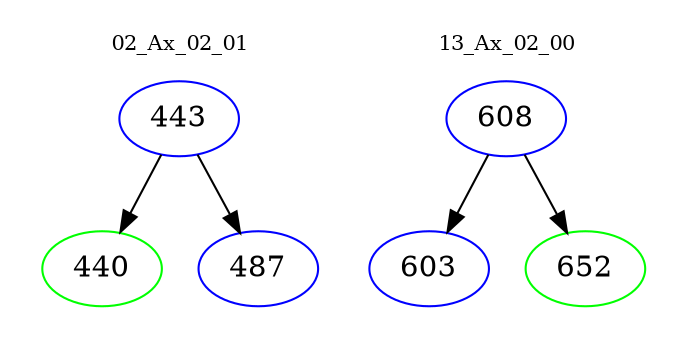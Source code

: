 digraph{
subgraph cluster_0 {
color = white
label = "02_Ax_02_01";
fontsize=10;
T0_443 [label="443", color="blue"]
T0_443 -> T0_440 [color="black"]
T0_440 [label="440", color="green"]
T0_443 -> T0_487 [color="black"]
T0_487 [label="487", color="blue"]
}
subgraph cluster_1 {
color = white
label = "13_Ax_02_00";
fontsize=10;
T1_608 [label="608", color="blue"]
T1_608 -> T1_603 [color="black"]
T1_603 [label="603", color="blue"]
T1_608 -> T1_652 [color="black"]
T1_652 [label="652", color="green"]
}
}
